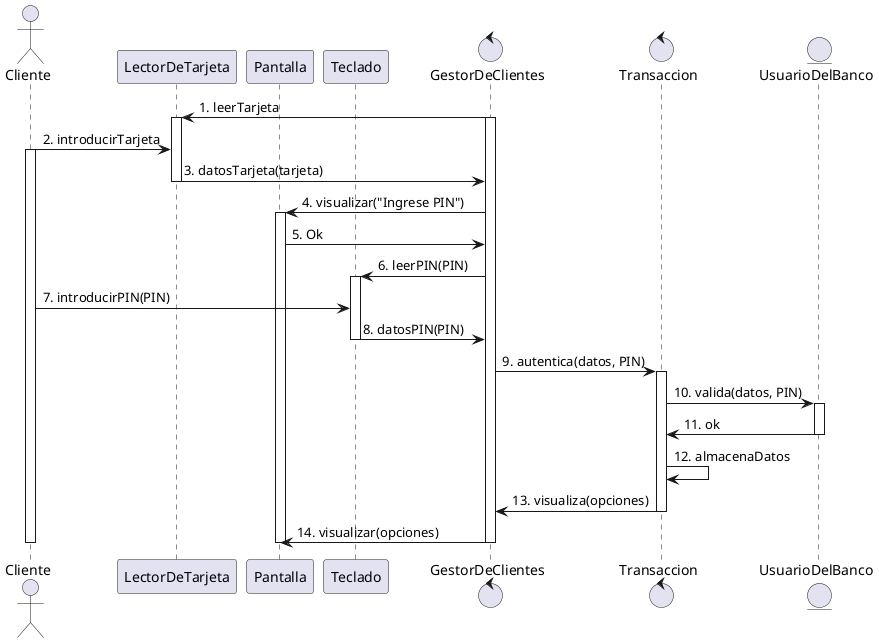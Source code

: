 @startuml "Autenticar en cajero"
actor Cliente
participant LectorDeTarjeta
participant Pantalla
participant Teclado
control GestorDeClientes
control Transaccion
entity UsuarioDelBanco

GestorDeClientes -> LectorDeTarjeta : 1. leerTarjeta
activate GestorDeClientes
activate LectorDeTarjeta

Cliente -> LectorDeTarjeta : 2. introducirTarjeta
activate Cliente

LectorDeTarjeta -> GestorDeClientes : 3. datosTarjeta(tarjeta)
deactivate LectorDeTarjeta

GestorDeClientes -> Pantalla : 4. visualizar("Ingrese PIN")
activate Pantalla

Pantalla -> GestorDeClientes : 5. Ok

GestorDeClientes -> Teclado : 6. leerPIN(PIN)
activate Teclado

Cliente -> Teclado : 7. introducirPIN(PIN)

Teclado -> GestorDeClientes : 8. datosPIN(PIN)
deactivate Teclado

GestorDeClientes -> Transaccion : 9. autentica(datos, PIN)
activate Transaccion

Transaccion -> UsuarioDelBanco : 10. valida(datos, PIN)
activate UsuarioDelBanco

UsuarioDelBanco -> Transaccion : 11. ok
deactivate UsuarioDelBanco

Transaccion -> Transaccion : 12. almacenaDatos

Transaccion -> GestorDeClientes : 13. visualiza(opciones)
deactivate Transaccion

GestorDeClientes -> Pantalla : 14. visualizar(opciones)
deactivate GestorDeClientes
deactivate Pantalla
deactivate Cliente

@enduml
